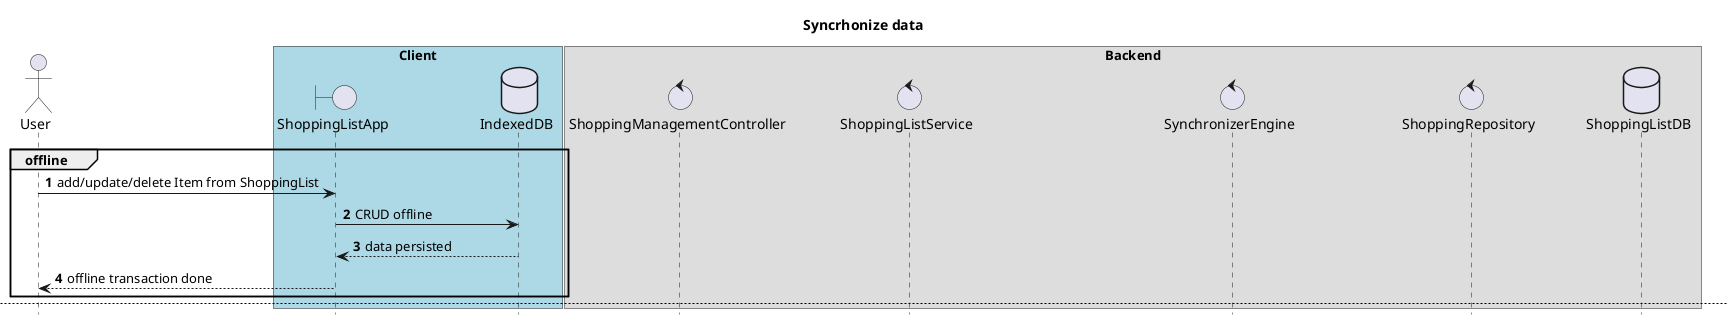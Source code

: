 @startuml
hide footbox
title Syncrhonize data
autonumber
actor User
box "Client" #LightBlue
boundary ShoppingListApp
database IndexedDB
end box
box "Backend"
control ShoppingManagementController
control ShoppingListService
control SynchronizerEngine
control ShoppingRepository
database ShoppingListDB
end box
group offline
User->ShoppingListApp: add/update/delete Item from ShoppingList
ShoppingListApp-> IndexedDB:CRUD offline
IndexedDB-->ShoppingListApp: data persisted
ShoppingListApp--> User: offline transaction done
end
newpage
group when online
ShoppingListApp->ShoppingListApp: isOnline
activate ShoppingListApp #DarkSalmon
ShoppingListApp->IndexedDB: getModifiedItems
IndexedDB-->ShoppingListApp: returnModifiedItemList
loop for each modified Item and HTTP_OK response
ShoppingListApp->ShoppingManagementController:persistModifiedItem(Item)
activate ShoppingManagementController
activate ShoppingListService
ShoppingManagementController->ShoppingListService:synchronizeItem(Item)
activate ShoppingListService
ShoppingListService->ShoppingRepository:getItemDetails(itemId)
ShoppingRepository->ShoppingListDB:getItem(itemId)
ShoppingListDB-->ShoppingRepository: return persistedItem
ShoppingRepository-->ShoppingListService: return persistedItem
deactivate ShoppingListService
ShoppingListService->SynchronizerEngine:synchronizeItems(offlineItem, persistedItem)
activate ShoppingListService #LightBlue
activate SynchronizerEngine
SynchronizerEngine->SynchronizerEngine:Check if has to sychronize
note left: check if last update  is more recent than the one in DB
SynchronizerEngine->SynchronizerEngine:Check if possible to sychronize
note left: check if there is any merge conflict
SynchronizerEngine->ShoppingRepository: persist offlineItem
ShoppingRepository->ShoppingListDB:save Item
ShoppingListDB-->ShoppingRepository: saved
ShoppingRepository--> SynchronizerEngine: saved
SynchronizerEngine-->ShoppingListService: synchronized
deactivate SynchronizerEngine
deactivate ShoppingListService #LightBlue
autonumber resume "<font color=blue><b>Message "
ShoppingListService-->ShoppingManagementController: sychronized On DB
deactivate ShoppingListService
ShoppingManagementController-->ShoppingListApp: HTTP_OK
end
deactivate ShoppingListApp
end
@enduml